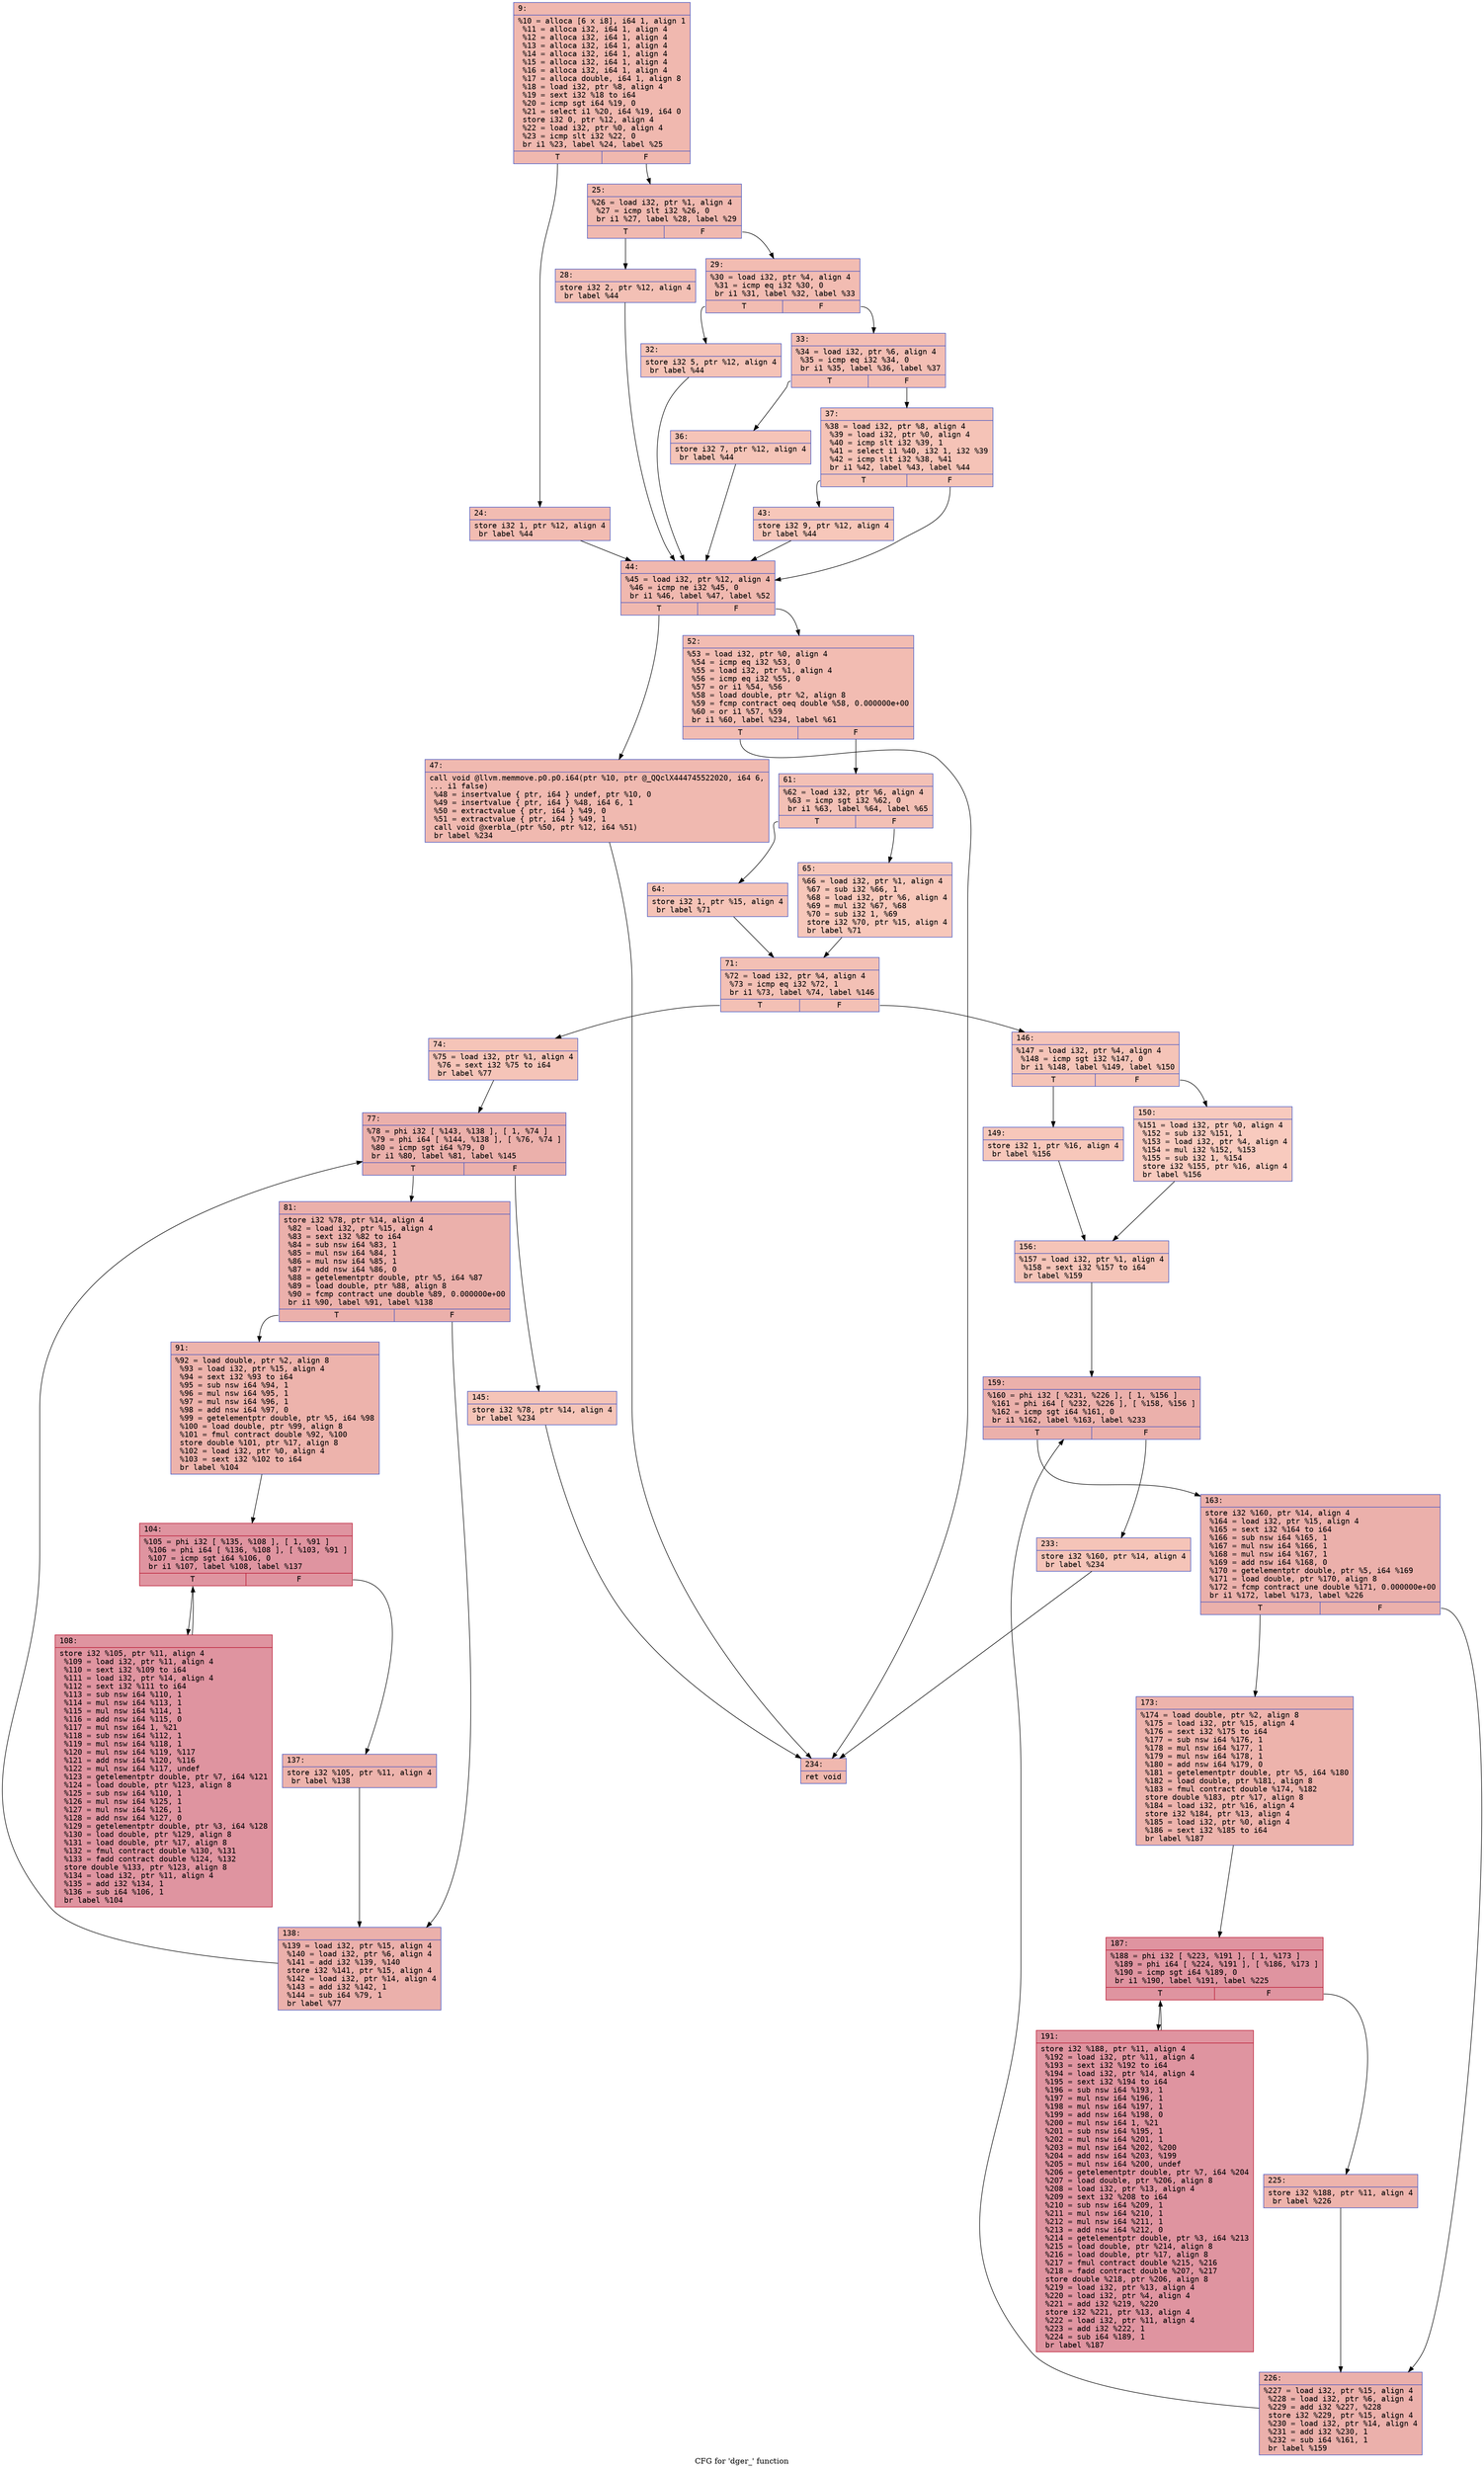 digraph "CFG for 'dger_' function" {
	label="CFG for 'dger_' function";

	Node0x55ee100b5400 [shape=record,color="#3d50c3ff", style=filled, fillcolor="#dc5d4a70" fontname="Courier",label="{9:\l|  %10 = alloca [6 x i8], i64 1, align 1\l  %11 = alloca i32, i64 1, align 4\l  %12 = alloca i32, i64 1, align 4\l  %13 = alloca i32, i64 1, align 4\l  %14 = alloca i32, i64 1, align 4\l  %15 = alloca i32, i64 1, align 4\l  %16 = alloca i32, i64 1, align 4\l  %17 = alloca double, i64 1, align 8\l  %18 = load i32, ptr %8, align 4\l  %19 = sext i32 %18 to i64\l  %20 = icmp sgt i64 %19, 0\l  %21 = select i1 %20, i64 %19, i64 0\l  store i32 0, ptr %12, align 4\l  %22 = load i32, ptr %0, align 4\l  %23 = icmp slt i32 %22, 0\l  br i1 %23, label %24, label %25\l|{<s0>T|<s1>F}}"];
	Node0x55ee100b5400:s0 -> Node0x55ee100b5b10[tooltip="9 -> 24\nProbability 37.50%" ];
	Node0x55ee100b5400:s1 -> Node0x55ee100b5b60[tooltip="9 -> 25\nProbability 62.50%" ];
	Node0x55ee100b5b10 [shape=record,color="#3d50c3ff", style=filled, fillcolor="#e1675170" fontname="Courier",label="{24:\l|  store i32 1, ptr %12, align 4\l  br label %44\l}"];
	Node0x55ee100b5b10 -> Node0x55ee100b5d00[tooltip="24 -> 44\nProbability 100.00%" ];
	Node0x55ee100b5b60 [shape=record,color="#3d50c3ff", style=filled, fillcolor="#de614d70" fontname="Courier",label="{25:\l|  %26 = load i32, ptr %1, align 4\l  %27 = icmp slt i32 %26, 0\l  br i1 %27, label %28, label %29\l|{<s0>T|<s1>F}}"];
	Node0x55ee100b5b60:s0 -> Node0x55ee100b5ed0[tooltip="25 -> 28\nProbability 37.50%" ];
	Node0x55ee100b5b60:s1 -> Node0x55ee100b5f20[tooltip="25 -> 29\nProbability 62.50%" ];
	Node0x55ee100b5ed0 [shape=record,color="#3d50c3ff", style=filled, fillcolor="#e5705870" fontname="Courier",label="{28:\l|  store i32 2, ptr %12, align 4\l  br label %44\l}"];
	Node0x55ee100b5ed0 -> Node0x55ee100b5d00[tooltip="28 -> 44\nProbability 100.00%" ];
	Node0x55ee100b5f20 [shape=record,color="#3d50c3ff", style=filled, fillcolor="#e1675170" fontname="Courier",label="{29:\l|  %30 = load i32, ptr %4, align 4\l  %31 = icmp eq i32 %30, 0\l  br i1 %31, label %32, label %33\l|{<s0>T|<s1>F}}"];
	Node0x55ee100b5f20:s0 -> Node0x55ee100b6240[tooltip="29 -> 32\nProbability 37.50%" ];
	Node0x55ee100b5f20:s1 -> Node0x55ee100b6290[tooltip="29 -> 33\nProbability 62.50%" ];
	Node0x55ee100b6240 [shape=record,color="#3d50c3ff", style=filled, fillcolor="#e8765c70" fontname="Courier",label="{32:\l|  store i32 5, ptr %12, align 4\l  br label %44\l}"];
	Node0x55ee100b6240 -> Node0x55ee100b5d00[tooltip="32 -> 44\nProbability 100.00%" ];
	Node0x55ee100b6290 [shape=record,color="#3d50c3ff", style=filled, fillcolor="#e36c5570" fontname="Courier",label="{33:\l|  %34 = load i32, ptr %6, align 4\l  %35 = icmp eq i32 %34, 0\l  br i1 %35, label %36, label %37\l|{<s0>T|<s1>F}}"];
	Node0x55ee100b6290:s0 -> Node0x55ee100b65b0[tooltip="33 -> 36\nProbability 37.50%" ];
	Node0x55ee100b6290:s1 -> Node0x55ee100b6600[tooltip="33 -> 37\nProbability 62.50%" ];
	Node0x55ee100b65b0 [shape=record,color="#3d50c3ff", style=filled, fillcolor="#e97a5f70" fontname="Courier",label="{36:\l|  store i32 7, ptr %12, align 4\l  br label %44\l}"];
	Node0x55ee100b65b0 -> Node0x55ee100b5d00[tooltip="36 -> 44\nProbability 100.00%" ];
	Node0x55ee100b6600 [shape=record,color="#3d50c3ff", style=filled, fillcolor="#e8765c70" fontname="Courier",label="{37:\l|  %38 = load i32, ptr %8, align 4\l  %39 = load i32, ptr %0, align 4\l  %40 = icmp slt i32 %39, 1\l  %41 = select i1 %40, i32 1, i32 %39\l  %42 = icmp slt i32 %38, %41\l  br i1 %42, label %43, label %44\l|{<s0>T|<s1>F}}"];
	Node0x55ee100b6600:s0 -> Node0x55ee100b6ae0[tooltip="37 -> 43\nProbability 50.00%" ];
	Node0x55ee100b6600:s1 -> Node0x55ee100b5d00[tooltip="37 -> 44\nProbability 50.00%" ];
	Node0x55ee100b6ae0 [shape=record,color="#3d50c3ff", style=filled, fillcolor="#ec7f6370" fontname="Courier",label="{43:\l|  store i32 9, ptr %12, align 4\l  br label %44\l}"];
	Node0x55ee100b6ae0 -> Node0x55ee100b5d00[tooltip="43 -> 44\nProbability 100.00%" ];
	Node0x55ee100b5d00 [shape=record,color="#3d50c3ff", style=filled, fillcolor="#dc5d4a70" fontname="Courier",label="{44:\l|  %45 = load i32, ptr %12, align 4\l  %46 = icmp ne i32 %45, 0\l  br i1 %46, label %47, label %52\l|{<s0>T|<s1>F}}"];
	Node0x55ee100b5d00:s0 -> Node0x55ee100b6e00[tooltip="44 -> 47\nProbability 62.50%" ];
	Node0x55ee100b5d00:s1 -> Node0x55ee100b6e50[tooltip="44 -> 52\nProbability 37.50%" ];
	Node0x55ee100b6e00 [shape=record,color="#3d50c3ff", style=filled, fillcolor="#de614d70" fontname="Courier",label="{47:\l|  call void @llvm.memmove.p0.p0.i64(ptr %10, ptr @_QQclX444745522020, i64 6,\l... i1 false)\l  %48 = insertvalue \{ ptr, i64 \} undef, ptr %10, 0\l  %49 = insertvalue \{ ptr, i64 \} %48, i64 6, 1\l  %50 = extractvalue \{ ptr, i64 \} %49, 0\l  %51 = extractvalue \{ ptr, i64 \} %49, 1\l  call void @xerbla_(ptr %50, ptr %12, i64 %51)\l  br label %234\l}"];
	Node0x55ee100b6e00 -> Node0x55ee100b7c60[tooltip="47 -> 234\nProbability 100.00%" ];
	Node0x55ee100b6e50 [shape=record,color="#3d50c3ff", style=filled, fillcolor="#e1675170" fontname="Courier",label="{52:\l|  %53 = load i32, ptr %0, align 4\l  %54 = icmp eq i32 %53, 0\l  %55 = load i32, ptr %1, align 4\l  %56 = icmp eq i32 %55, 0\l  %57 = or i1 %54, %56\l  %58 = load double, ptr %2, align 8\l  %59 = fcmp contract oeq double %58, 0.000000e+00\l  %60 = or i1 %57, %59\l  br i1 %60, label %234, label %61\l|{<s0>T|<s1>F}}"];
	Node0x55ee100b6e50:s0 -> Node0x55ee100b7c60[tooltip="52 -> 234\nProbability 50.00%" ];
	Node0x55ee100b6e50:s1 -> Node0x55ee100b8170[tooltip="52 -> 61\nProbability 50.00%" ];
	Node0x55ee100b8170 [shape=record,color="#3d50c3ff", style=filled, fillcolor="#e5705870" fontname="Courier",label="{61:\l|  %62 = load i32, ptr %6, align 4\l  %63 = icmp sgt i32 %62, 0\l  br i1 %63, label %64, label %65\l|{<s0>T|<s1>F}}"];
	Node0x55ee100b8170:s0 -> Node0x55ee100b8380[tooltip="61 -> 64\nProbability 62.50%" ];
	Node0x55ee100b8170:s1 -> Node0x55ee100b83d0[tooltip="61 -> 65\nProbability 37.50%" ];
	Node0x55ee100b8380 [shape=record,color="#3d50c3ff", style=filled, fillcolor="#e8765c70" fontname="Courier",label="{64:\l|  store i32 1, ptr %15, align 4\l  br label %71\l}"];
	Node0x55ee100b8380 -> Node0x55ee100b8570[tooltip="64 -> 71\nProbability 100.00%" ];
	Node0x55ee100b83d0 [shape=record,color="#3d50c3ff", style=filled, fillcolor="#ec7f6370" fontname="Courier",label="{65:\l|  %66 = load i32, ptr %1, align 4\l  %67 = sub i32 %66, 1\l  %68 = load i32, ptr %6, align 4\l  %69 = mul i32 %67, %68\l  %70 = sub i32 1, %69\l  store i32 %70, ptr %15, align 4\l  br label %71\l}"];
	Node0x55ee100b83d0 -> Node0x55ee100b8570[tooltip="65 -> 71\nProbability 100.00%" ];
	Node0x55ee100b8570 [shape=record,color="#3d50c3ff", style=filled, fillcolor="#e5705870" fontname="Courier",label="{71:\l|  %72 = load i32, ptr %4, align 4\l  %73 = icmp eq i32 %72, 1\l  br i1 %73, label %74, label %146\l|{<s0>T|<s1>F}}"];
	Node0x55ee100b8570:s0 -> Node0x55ee100b8b00[tooltip="71 -> 74\nProbability 50.00%" ];
	Node0x55ee100b8570:s1 -> Node0x55ee100b8b50[tooltip="71 -> 146\nProbability 50.00%" ];
	Node0x55ee100b8b00 [shape=record,color="#3d50c3ff", style=filled, fillcolor="#e97a5f70" fontname="Courier",label="{74:\l|  %75 = load i32, ptr %1, align 4\l  %76 = sext i32 %75 to i64\l  br label %77\l}"];
	Node0x55ee100b8b00 -> Node0x55ee100b8d40[tooltip="74 -> 77\nProbability 100.00%" ];
	Node0x55ee100b8d40 [shape=record,color="#3d50c3ff", style=filled, fillcolor="#d24b4070" fontname="Courier",label="{77:\l|  %78 = phi i32 [ %143, %138 ], [ 1, %74 ]\l  %79 = phi i64 [ %144, %138 ], [ %76, %74 ]\l  %80 = icmp sgt i64 %79, 0\l  br i1 %80, label %81, label %145\l|{<s0>T|<s1>F}}"];
	Node0x55ee100b8d40:s0 -> Node0x55ee100be270[tooltip="77 -> 81\nProbability 96.88%" ];
	Node0x55ee100b8d40:s1 -> Node0x55ee100be2c0[tooltip="77 -> 145\nProbability 3.12%" ];
	Node0x55ee100be270 [shape=record,color="#3d50c3ff", style=filled, fillcolor="#d24b4070" fontname="Courier",label="{81:\l|  store i32 %78, ptr %14, align 4\l  %82 = load i32, ptr %15, align 4\l  %83 = sext i32 %82 to i64\l  %84 = sub nsw i64 %83, 1\l  %85 = mul nsw i64 %84, 1\l  %86 = mul nsw i64 %85, 1\l  %87 = add nsw i64 %86, 0\l  %88 = getelementptr double, ptr %5, i64 %87\l  %89 = load double, ptr %88, align 8\l  %90 = fcmp contract une double %89, 0.000000e+00\l  br i1 %90, label %91, label %138\l|{<s0>T|<s1>F}}"];
	Node0x55ee100be270:s0 -> Node0x55ee100be940[tooltip="81 -> 91\nProbability 62.50%" ];
	Node0x55ee100be270:s1 -> Node0x55ee100b8e00[tooltip="81 -> 138\nProbability 37.50%" ];
	Node0x55ee100be940 [shape=record,color="#3d50c3ff", style=filled, fillcolor="#d6524470" fontname="Courier",label="{91:\l|  %92 = load double, ptr %2, align 8\l  %93 = load i32, ptr %15, align 4\l  %94 = sext i32 %93 to i64\l  %95 = sub nsw i64 %94, 1\l  %96 = mul nsw i64 %95, 1\l  %97 = mul nsw i64 %96, 1\l  %98 = add nsw i64 %97, 0\l  %99 = getelementptr double, ptr %5, i64 %98\l  %100 = load double, ptr %99, align 8\l  %101 = fmul contract double %92, %100\l  store double %101, ptr %17, align 8\l  %102 = load i32, ptr %0, align 4\l  %103 = sext i32 %102 to i64\l  br label %104\l}"];
	Node0x55ee100be940 -> Node0x55ee100b7440[tooltip="91 -> 104\nProbability 100.00%" ];
	Node0x55ee100b7440 [shape=record,color="#b70d28ff", style=filled, fillcolor="#b70d2870" fontname="Courier",label="{104:\l|  %105 = phi i32 [ %135, %108 ], [ 1, %91 ]\l  %106 = phi i64 [ %136, %108 ], [ %103, %91 ]\l  %107 = icmp sgt i64 %106, 0\l  br i1 %107, label %108, label %137\l|{<s0>T|<s1>F}}"];
	Node0x55ee100b7440:s0 -> Node0x55ee100b7500[tooltip="104 -> 108\nProbability 96.88%" ];
	Node0x55ee100b7440:s1 -> Node0x55ee100b7700[tooltip="104 -> 137\nProbability 3.12%" ];
	Node0x55ee100b7500 [shape=record,color="#b70d28ff", style=filled, fillcolor="#b70d2870" fontname="Courier",label="{108:\l|  store i32 %105, ptr %11, align 4\l  %109 = load i32, ptr %11, align 4\l  %110 = sext i32 %109 to i64\l  %111 = load i32, ptr %14, align 4\l  %112 = sext i32 %111 to i64\l  %113 = sub nsw i64 %110, 1\l  %114 = mul nsw i64 %113, 1\l  %115 = mul nsw i64 %114, 1\l  %116 = add nsw i64 %115, 0\l  %117 = mul nsw i64 1, %21\l  %118 = sub nsw i64 %112, 1\l  %119 = mul nsw i64 %118, 1\l  %120 = mul nsw i64 %119, %117\l  %121 = add nsw i64 %120, %116\l  %122 = mul nsw i64 %117, undef\l  %123 = getelementptr double, ptr %7, i64 %121\l  %124 = load double, ptr %123, align 8\l  %125 = sub nsw i64 %110, 1\l  %126 = mul nsw i64 %125, 1\l  %127 = mul nsw i64 %126, 1\l  %128 = add nsw i64 %127, 0\l  %129 = getelementptr double, ptr %3, i64 %128\l  %130 = load double, ptr %129, align 8\l  %131 = load double, ptr %17, align 8\l  %132 = fmul contract double %130, %131\l  %133 = fadd contract double %124, %132\l  store double %133, ptr %123, align 8\l  %134 = load i32, ptr %11, align 4\l  %135 = add i32 %134, 1\l  %136 = sub i64 %106, 1\l  br label %104\l}"];
	Node0x55ee100b7500 -> Node0x55ee100b7440[tooltip="108 -> 104\nProbability 100.00%" ];
	Node0x55ee100b7700 [shape=record,color="#3d50c3ff", style=filled, fillcolor="#d6524470" fontname="Courier",label="{137:\l|  store i32 %105, ptr %11, align 4\l  br label %138\l}"];
	Node0x55ee100b7700 -> Node0x55ee100b8e00[tooltip="137 -> 138\nProbability 100.00%" ];
	Node0x55ee100b8e00 [shape=record,color="#3d50c3ff", style=filled, fillcolor="#d24b4070" fontname="Courier",label="{138:\l|  %139 = load i32, ptr %15, align 4\l  %140 = load i32, ptr %6, align 4\l  %141 = add i32 %139, %140\l  store i32 %141, ptr %15, align 4\l  %142 = load i32, ptr %14, align 4\l  %143 = add i32 %142, 1\l  %144 = sub i64 %79, 1\l  br label %77\l}"];
	Node0x55ee100b8e00 -> Node0x55ee100b8d40[tooltip="138 -> 77\nProbability 100.00%" ];
	Node0x55ee100be2c0 [shape=record,color="#3d50c3ff", style=filled, fillcolor="#e97a5f70" fontname="Courier",label="{145:\l|  store i32 %78, ptr %14, align 4\l  br label %234\l}"];
	Node0x55ee100be2c0 -> Node0x55ee100b7c60[tooltip="145 -> 234\nProbability 100.00%" ];
	Node0x55ee100b8b50 [shape=record,color="#3d50c3ff", style=filled, fillcolor="#e97a5f70" fontname="Courier",label="{146:\l|  %147 = load i32, ptr %4, align 4\l  %148 = icmp sgt i32 %147, 0\l  br i1 %148, label %149, label %150\l|{<s0>T|<s1>F}}"];
	Node0x55ee100b8b50:s0 -> Node0x55ee100c15f0[tooltip="146 -> 149\nProbability 62.50%" ];
	Node0x55ee100b8b50:s1 -> Node0x55ee100c1640[tooltip="146 -> 150\nProbability 37.50%" ];
	Node0x55ee100c15f0 [shape=record,color="#3d50c3ff", style=filled, fillcolor="#ec7f6370" fontname="Courier",label="{149:\l|  store i32 1, ptr %16, align 4\l  br label %156\l}"];
	Node0x55ee100c15f0 -> Node0x55ee100c17e0[tooltip="149 -> 156\nProbability 100.00%" ];
	Node0x55ee100c1640 [shape=record,color="#3d50c3ff", style=filled, fillcolor="#ef886b70" fontname="Courier",label="{150:\l|  %151 = load i32, ptr %0, align 4\l  %152 = sub i32 %151, 1\l  %153 = load i32, ptr %4, align 4\l  %154 = mul i32 %152, %153\l  %155 = sub i32 1, %154\l  store i32 %155, ptr %16, align 4\l  br label %156\l}"];
	Node0x55ee100c1640 -> Node0x55ee100c17e0[tooltip="150 -> 156\nProbability 100.00%" ];
	Node0x55ee100c17e0 [shape=record,color="#3d50c3ff", style=filled, fillcolor="#e97a5f70" fontname="Courier",label="{156:\l|  %157 = load i32, ptr %1, align 4\l  %158 = sext i32 %157 to i64\l  br label %159\l}"];
	Node0x55ee100c17e0 -> Node0x55ee100c1d50[tooltip="156 -> 159\nProbability 100.00%" ];
	Node0x55ee100c1d50 [shape=record,color="#3d50c3ff", style=filled, fillcolor="#d24b4070" fontname="Courier",label="{159:\l|  %160 = phi i32 [ %231, %226 ], [ 1, %156 ]\l  %161 = phi i64 [ %232, %226 ], [ %158, %156 ]\l  %162 = icmp sgt i64 %161, 0\l  br i1 %162, label %163, label %233\l|{<s0>T|<s1>F}}"];
	Node0x55ee100c1d50:s0 -> Node0x55ee100c2070[tooltip="159 -> 163\nProbability 96.88%" ];
	Node0x55ee100c1d50:s1 -> Node0x55ee100c20c0[tooltip="159 -> 233\nProbability 3.12%" ];
	Node0x55ee100c2070 [shape=record,color="#3d50c3ff", style=filled, fillcolor="#d24b4070" fontname="Courier",label="{163:\l|  store i32 %160, ptr %14, align 4\l  %164 = load i32, ptr %15, align 4\l  %165 = sext i32 %164 to i64\l  %166 = sub nsw i64 %165, 1\l  %167 = mul nsw i64 %166, 1\l  %168 = mul nsw i64 %167, 1\l  %169 = add nsw i64 %168, 0\l  %170 = getelementptr double, ptr %5, i64 %169\l  %171 = load double, ptr %170, align 8\l  %172 = fcmp contract une double %171, 0.000000e+00\l  br i1 %172, label %173, label %226\l|{<s0>T|<s1>F}}"];
	Node0x55ee100c2070:s0 -> Node0x55ee100c2740[tooltip="163 -> 173\nProbability 62.50%" ];
	Node0x55ee100c2070:s1 -> Node0x55ee100c1e10[tooltip="163 -> 226\nProbability 37.50%" ];
	Node0x55ee100c2740 [shape=record,color="#3d50c3ff", style=filled, fillcolor="#d6524470" fontname="Courier",label="{173:\l|  %174 = load double, ptr %2, align 8\l  %175 = load i32, ptr %15, align 4\l  %176 = sext i32 %175 to i64\l  %177 = sub nsw i64 %176, 1\l  %178 = mul nsw i64 %177, 1\l  %179 = mul nsw i64 %178, 1\l  %180 = add nsw i64 %179, 0\l  %181 = getelementptr double, ptr %5, i64 %180\l  %182 = load double, ptr %181, align 8\l  %183 = fmul contract double %174, %182\l  store double %183, ptr %17, align 8\l  %184 = load i32, ptr %16, align 4\l  store i32 %184, ptr %13, align 4\l  %185 = load i32, ptr %0, align 4\l  %186 = sext i32 %185 to i64\l  br label %187\l}"];
	Node0x55ee100c2740 -> Node0x55ee100c3050[tooltip="173 -> 187\nProbability 100.00%" ];
	Node0x55ee100c3050 [shape=record,color="#b70d28ff", style=filled, fillcolor="#b70d2870" fontname="Courier",label="{187:\l|  %188 = phi i32 [ %223, %191 ], [ 1, %173 ]\l  %189 = phi i64 [ %224, %191 ], [ %186, %173 ]\l  %190 = icmp sgt i64 %189, 0\l  br i1 %190, label %191, label %225\l|{<s0>T|<s1>F}}"];
	Node0x55ee100c3050:s0 -> Node0x55ee100c3110[tooltip="187 -> 191\nProbability 96.88%" ];
	Node0x55ee100c3050:s1 -> Node0x55ee100c3370[tooltip="187 -> 225\nProbability 3.12%" ];
	Node0x55ee100c3110 [shape=record,color="#b70d28ff", style=filled, fillcolor="#b70d2870" fontname="Courier",label="{191:\l|  store i32 %188, ptr %11, align 4\l  %192 = load i32, ptr %11, align 4\l  %193 = sext i32 %192 to i64\l  %194 = load i32, ptr %14, align 4\l  %195 = sext i32 %194 to i64\l  %196 = sub nsw i64 %193, 1\l  %197 = mul nsw i64 %196, 1\l  %198 = mul nsw i64 %197, 1\l  %199 = add nsw i64 %198, 0\l  %200 = mul nsw i64 1, %21\l  %201 = sub nsw i64 %195, 1\l  %202 = mul nsw i64 %201, 1\l  %203 = mul nsw i64 %202, %200\l  %204 = add nsw i64 %203, %199\l  %205 = mul nsw i64 %200, undef\l  %206 = getelementptr double, ptr %7, i64 %204\l  %207 = load double, ptr %206, align 8\l  %208 = load i32, ptr %13, align 4\l  %209 = sext i32 %208 to i64\l  %210 = sub nsw i64 %209, 1\l  %211 = mul nsw i64 %210, 1\l  %212 = mul nsw i64 %211, 1\l  %213 = add nsw i64 %212, 0\l  %214 = getelementptr double, ptr %3, i64 %213\l  %215 = load double, ptr %214, align 8\l  %216 = load double, ptr %17, align 8\l  %217 = fmul contract double %215, %216\l  %218 = fadd contract double %207, %217\l  store double %218, ptr %206, align 8\l  %219 = load i32, ptr %13, align 4\l  %220 = load i32, ptr %4, align 4\l  %221 = add i32 %219, %220\l  store i32 %221, ptr %13, align 4\l  %222 = load i32, ptr %11, align 4\l  %223 = add i32 %222, 1\l  %224 = sub i64 %189, 1\l  br label %187\l}"];
	Node0x55ee100c3110 -> Node0x55ee100c3050[tooltip="191 -> 187\nProbability 100.00%" ];
	Node0x55ee100c3370 [shape=record,color="#3d50c3ff", style=filled, fillcolor="#d6524470" fontname="Courier",label="{225:\l|  store i32 %188, ptr %11, align 4\l  br label %226\l}"];
	Node0x55ee100c3370 -> Node0x55ee100c1e10[tooltip="225 -> 226\nProbability 100.00%" ];
	Node0x55ee100c1e10 [shape=record,color="#3d50c3ff", style=filled, fillcolor="#d24b4070" fontname="Courier",label="{226:\l|  %227 = load i32, ptr %15, align 4\l  %228 = load i32, ptr %6, align 4\l  %229 = add i32 %227, %228\l  store i32 %229, ptr %15, align 4\l  %230 = load i32, ptr %14, align 4\l  %231 = add i32 %230, 1\l  %232 = sub i64 %161, 1\l  br label %159\l}"];
	Node0x55ee100c1e10 -> Node0x55ee100c1d50[tooltip="226 -> 159\nProbability 100.00%" ];
	Node0x55ee100c20c0 [shape=record,color="#3d50c3ff", style=filled, fillcolor="#e97a5f70" fontname="Courier",label="{233:\l|  store i32 %160, ptr %14, align 4\l  br label %234\l}"];
	Node0x55ee100c20c0 -> Node0x55ee100b7c60[tooltip="233 -> 234\nProbability 100.00%" ];
	Node0x55ee100b7c60 [shape=record,color="#3d50c3ff", style=filled, fillcolor="#dc5d4a70" fontname="Courier",label="{234:\l|  ret void\l}"];
}
